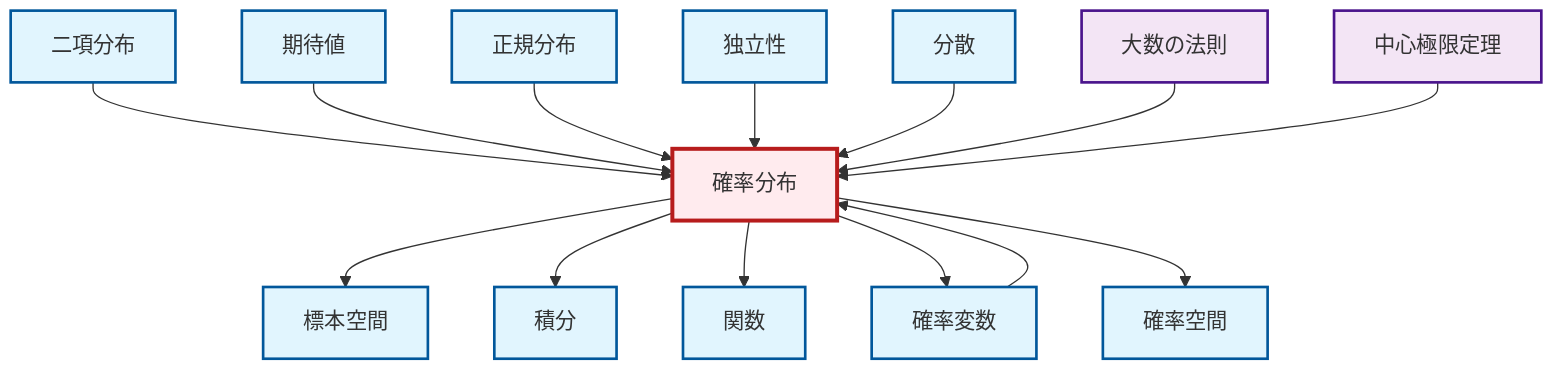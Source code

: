 graph TD
    classDef definition fill:#e1f5fe,stroke:#01579b,stroke-width:2px
    classDef theorem fill:#f3e5f5,stroke:#4a148c,stroke-width:2px
    classDef axiom fill:#fff3e0,stroke:#e65100,stroke-width:2px
    classDef example fill:#e8f5e9,stroke:#1b5e20,stroke-width:2px
    classDef current fill:#ffebee,stroke:#b71c1c,stroke-width:3px
    thm-central-limit["中心極限定理"]:::theorem
    def-function["関数"]:::definition
    def-variance["分散"]:::definition
    def-independence["独立性"]:::definition
    def-expectation["期待値"]:::definition
    def-random-variable["確率変数"]:::definition
    def-integral["積分"]:::definition
    def-binomial-distribution["二項分布"]:::definition
    def-sample-space["標本空間"]:::definition
    def-normal-distribution["正規分布"]:::definition
    def-probability-distribution["確率分布"]:::definition
    def-probability-space["確率空間"]:::definition
    thm-law-of-large-numbers["大数の法則"]:::theorem
    def-probability-distribution --> def-sample-space
    def-binomial-distribution --> def-probability-distribution
    def-expectation --> def-probability-distribution
    def-normal-distribution --> def-probability-distribution
    def-probability-distribution --> def-integral
    def-independence --> def-probability-distribution
    def-probability-distribution --> def-function
    def-probability-distribution --> def-random-variable
    def-variance --> def-probability-distribution
    def-random-variable --> def-probability-distribution
    def-probability-distribution --> def-probability-space
    thm-law-of-large-numbers --> def-probability-distribution
    thm-central-limit --> def-probability-distribution
    class def-probability-distribution current